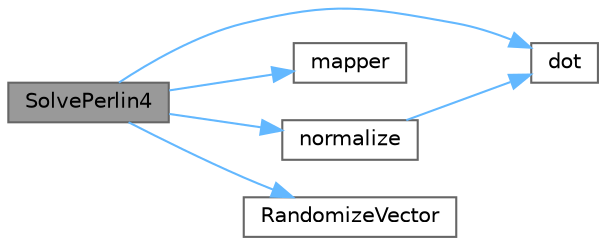 digraph "SolvePerlin4"
{
 // LATEX_PDF_SIZE
  bgcolor="transparent";
  edge [fontname=Helvetica,fontsize=10,labelfontname=Helvetica,labelfontsize=10];
  node [fontname=Helvetica,fontsize=10,shape=box,height=0.2,width=0.4];
  rankdir="LR";
  Node1 [id="Node000001",label="SolvePerlin4",height=0.2,width=0.4,color="gray40", fillcolor="grey60", style="filled", fontcolor="black",tooltip=" "];
  Node1 -> Node2 [id="edge11_Node000001_Node000002",color="steelblue1",style="solid",tooltip=" "];
  Node2 [id="Node000002",label="dot",height=0.2,width=0.4,color="grey40", fillcolor="white", style="filled",URL="$d0/d61/a00302.html#a7f35c7c40a9e0e57a50fd058b064e8f6",tooltip=" "];
  Node1 -> Node3 [id="edge12_Node000001_Node000003",color="steelblue1",style="solid",tooltip=" "];
  Node3 [id="Node000003",label="mapper",height=0.2,width=0.4,color="grey40", fillcolor="white", style="filled",URL="$d0/d61/a00302.html#a5641d0f9a07f405360fc111bf0e3e7d4",tooltip=" "];
  Node1 -> Node4 [id="edge13_Node000001_Node000004",color="steelblue1",style="solid",tooltip=" "];
  Node4 [id="Node000004",label="normalize",height=0.2,width=0.4,color="grey40", fillcolor="white", style="filled",URL="$d0/d61/a00302.html#ae6783c22fc9fe3e3afd30963992e383b",tooltip=" "];
  Node4 -> Node2 [id="edge14_Node000004_Node000002",color="steelblue1",style="solid",tooltip=" "];
  Node1 -> Node5 [id="edge15_Node000001_Node000005",color="steelblue1",style="solid",tooltip=" "];
  Node5 [id="Node000005",label="RandomizeVector",height=0.2,width=0.4,color="grey40", fillcolor="white", style="filled",URL="$d0/d61/a00302.html#af5816cb432fe4d1eeed508abdf19a429",tooltip=" "];
}
